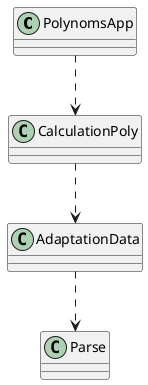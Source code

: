 @startuml
'https://plantuml.com/sequence-diagram

PolynomsApp ..> CalculationPoly
CalculationPoly ..> AdaptationData
AdaptationData ..> Parse

@enduml